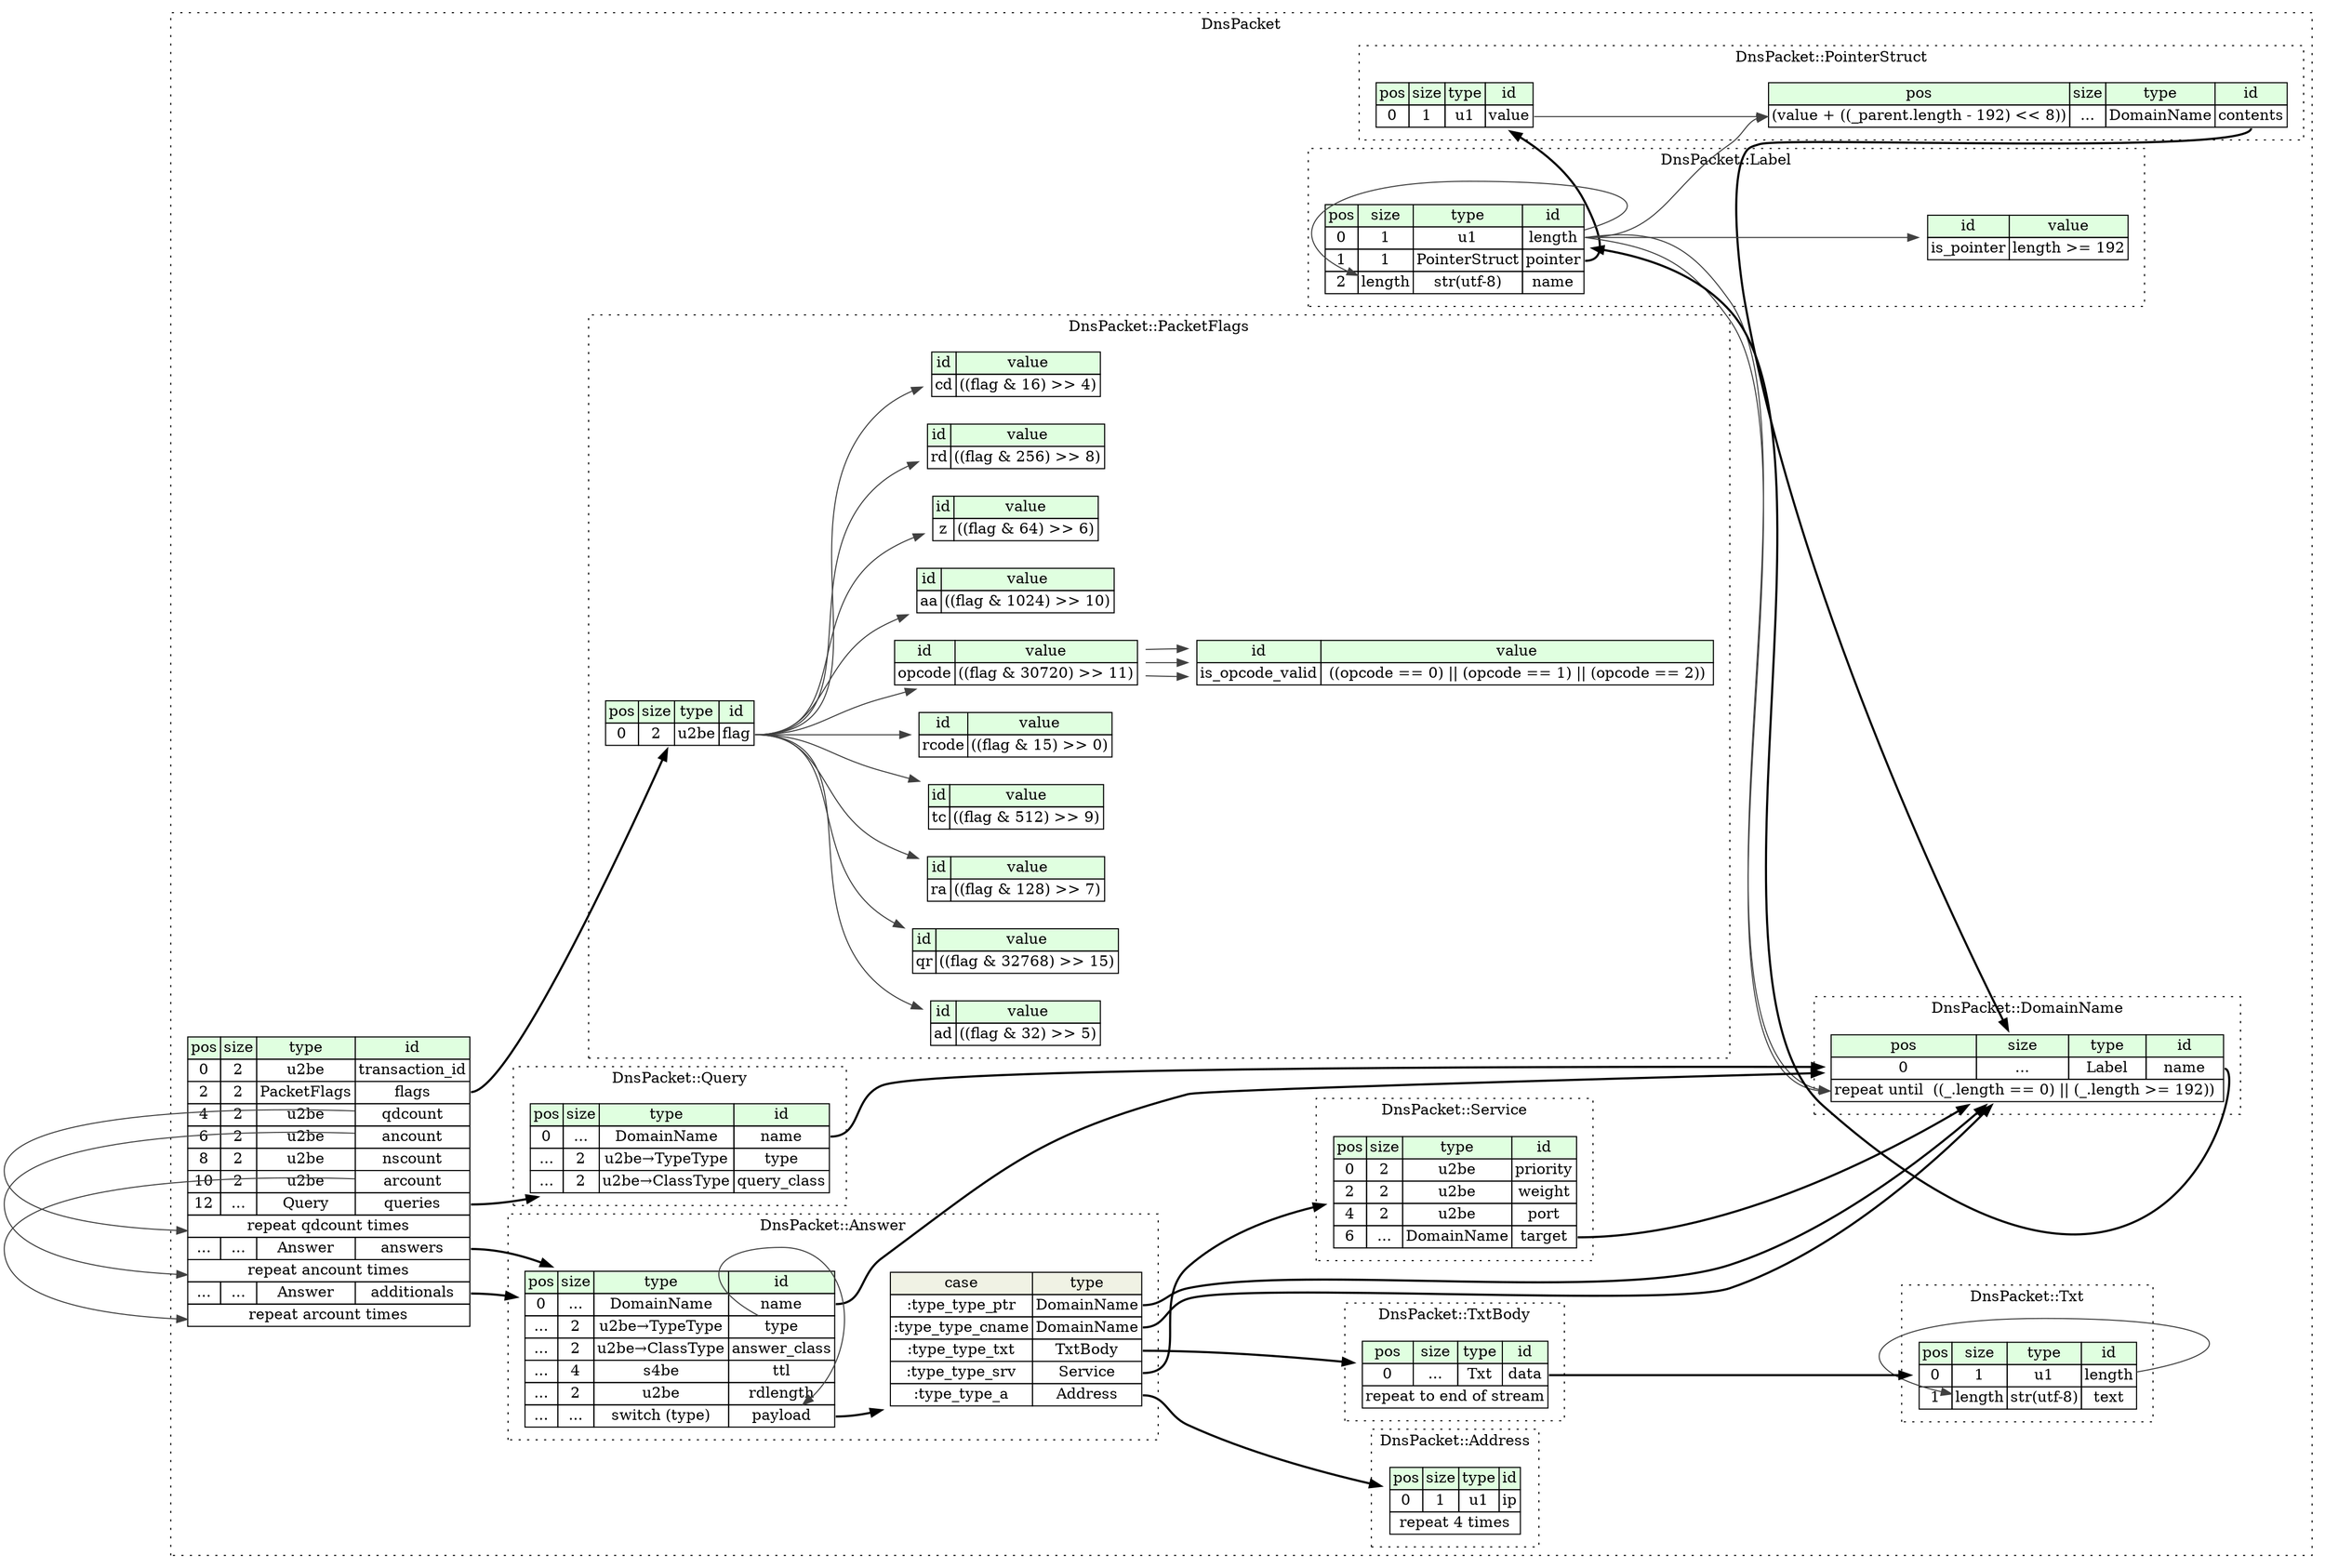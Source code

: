 digraph {
	rankdir=LR;
	node [shape=plaintext];
	subgraph cluster__dns_packet {
		label="DnsPacket";
		graph[style=dotted];

		dns_packet__seq [label=<<TABLE BORDER="0" CELLBORDER="1" CELLSPACING="0">
			<TR><TD BGCOLOR="#E0FFE0">pos</TD><TD BGCOLOR="#E0FFE0">size</TD><TD BGCOLOR="#E0FFE0">type</TD><TD BGCOLOR="#E0FFE0">id</TD></TR>
			<TR><TD PORT="transaction_id_pos">0</TD><TD PORT="transaction_id_size">2</TD><TD>u2be</TD><TD PORT="transaction_id_type">transaction_id</TD></TR>
			<TR><TD PORT="flags_pos">2</TD><TD PORT="flags_size">2</TD><TD>PacketFlags</TD><TD PORT="flags_type">flags</TD></TR>
			<TR><TD PORT="qdcount_pos">4</TD><TD PORT="qdcount_size">2</TD><TD>u2be</TD><TD PORT="qdcount_type">qdcount</TD></TR>
			<TR><TD PORT="ancount_pos">6</TD><TD PORT="ancount_size">2</TD><TD>u2be</TD><TD PORT="ancount_type">ancount</TD></TR>
			<TR><TD PORT="nscount_pos">8</TD><TD PORT="nscount_size">2</TD><TD>u2be</TD><TD PORT="nscount_type">nscount</TD></TR>
			<TR><TD PORT="arcount_pos">10</TD><TD PORT="arcount_size">2</TD><TD>u2be</TD><TD PORT="arcount_type">arcount</TD></TR>
			<TR><TD PORT="queries_pos">12</TD><TD PORT="queries_size">...</TD><TD>Query</TD><TD PORT="queries_type">queries</TD></TR>
			<TR><TD COLSPAN="4" PORT="queries__repeat">repeat qdcount times</TD></TR>
			<TR><TD PORT="answers_pos">...</TD><TD PORT="answers_size">...</TD><TD>Answer</TD><TD PORT="answers_type">answers</TD></TR>
			<TR><TD COLSPAN="4" PORT="answers__repeat">repeat ancount times</TD></TR>
			<TR><TD PORT="additionals_pos">...</TD><TD PORT="additionals_size">...</TD><TD>Answer</TD><TD PORT="additionals_type">additionals</TD></TR>
			<TR><TD COLSPAN="4" PORT="additionals__repeat">repeat arcount times</TD></TR>
		</TABLE>>];
		subgraph cluster__pointer_struct {
			label="DnsPacket::PointerStruct";
			graph[style=dotted];

			pointer_struct__seq [label=<<TABLE BORDER="0" CELLBORDER="1" CELLSPACING="0">
				<TR><TD BGCOLOR="#E0FFE0">pos</TD><TD BGCOLOR="#E0FFE0">size</TD><TD BGCOLOR="#E0FFE0">type</TD><TD BGCOLOR="#E0FFE0">id</TD></TR>
				<TR><TD PORT="value_pos">0</TD><TD PORT="value_size">1</TD><TD>u1</TD><TD PORT="value_type">value</TD></TR>
			</TABLE>>];
			pointer_struct__inst__contents [label=<<TABLE BORDER="0" CELLBORDER="1" CELLSPACING="0">
				<TR><TD BGCOLOR="#E0FFE0">pos</TD><TD BGCOLOR="#E0FFE0">size</TD><TD BGCOLOR="#E0FFE0">type</TD><TD BGCOLOR="#E0FFE0">id</TD></TR>
				<TR><TD PORT="contents_pos">(value + ((_parent.length - 192) &lt;&lt; 8))</TD><TD PORT="contents_size">...</TD><TD>DomainName</TD><TD PORT="contents_type">contents</TD></TR>
			</TABLE>>];
		}
		subgraph cluster__label {
			label="DnsPacket::Label";
			graph[style=dotted];

			label__seq [label=<<TABLE BORDER="0" CELLBORDER="1" CELLSPACING="0">
				<TR><TD BGCOLOR="#E0FFE0">pos</TD><TD BGCOLOR="#E0FFE0">size</TD><TD BGCOLOR="#E0FFE0">type</TD><TD BGCOLOR="#E0FFE0">id</TD></TR>
				<TR><TD PORT="length_pos">0</TD><TD PORT="length_size">1</TD><TD>u1</TD><TD PORT="length_type">length</TD></TR>
				<TR><TD PORT="pointer_pos">1</TD><TD PORT="pointer_size">1</TD><TD>PointerStruct</TD><TD PORT="pointer_type">pointer</TD></TR>
				<TR><TD PORT="name_pos">2</TD><TD PORT="name_size">length</TD><TD>str(utf-8)</TD><TD PORT="name_type">name</TD></TR>
			</TABLE>>];
			label__inst__is_pointer [label=<<TABLE BORDER="0" CELLBORDER="1" CELLSPACING="0">
				<TR><TD BGCOLOR="#E0FFE0">id</TD><TD BGCOLOR="#E0FFE0">value</TD></TR>
				<TR><TD>is_pointer</TD><TD>length &gt;= 192</TD></TR>
			</TABLE>>];
		}
		subgraph cluster__query {
			label="DnsPacket::Query";
			graph[style=dotted];

			query__seq [label=<<TABLE BORDER="0" CELLBORDER="1" CELLSPACING="0">
				<TR><TD BGCOLOR="#E0FFE0">pos</TD><TD BGCOLOR="#E0FFE0">size</TD><TD BGCOLOR="#E0FFE0">type</TD><TD BGCOLOR="#E0FFE0">id</TD></TR>
				<TR><TD PORT="name_pos">0</TD><TD PORT="name_size">...</TD><TD>DomainName</TD><TD PORT="name_type">name</TD></TR>
				<TR><TD PORT="type_pos">...</TD><TD PORT="type_size">2</TD><TD>u2be→TypeType</TD><TD PORT="type_type">type</TD></TR>
				<TR><TD PORT="query_class_pos">...</TD><TD PORT="query_class_size">2</TD><TD>u2be→ClassType</TD><TD PORT="query_class_type">query_class</TD></TR>
			</TABLE>>];
		}
		subgraph cluster__domain_name {
			label="DnsPacket::DomainName";
			graph[style=dotted];

			domain_name__seq [label=<<TABLE BORDER="0" CELLBORDER="1" CELLSPACING="0">
				<TR><TD BGCOLOR="#E0FFE0">pos</TD><TD BGCOLOR="#E0FFE0">size</TD><TD BGCOLOR="#E0FFE0">type</TD><TD BGCOLOR="#E0FFE0">id</TD></TR>
				<TR><TD PORT="name_pos">0</TD><TD PORT="name_size">...</TD><TD>Label</TD><TD PORT="name_type">name</TD></TR>
				<TR><TD COLSPAN="4" PORT="name__repeat">repeat until  ((_.length == 0) || (_.length &gt;= 192)) </TD></TR>
			</TABLE>>];
		}
		subgraph cluster__service {
			label="DnsPacket::Service";
			graph[style=dotted];

			service__seq [label=<<TABLE BORDER="0" CELLBORDER="1" CELLSPACING="0">
				<TR><TD BGCOLOR="#E0FFE0">pos</TD><TD BGCOLOR="#E0FFE0">size</TD><TD BGCOLOR="#E0FFE0">type</TD><TD BGCOLOR="#E0FFE0">id</TD></TR>
				<TR><TD PORT="priority_pos">0</TD><TD PORT="priority_size">2</TD><TD>u2be</TD><TD PORT="priority_type">priority</TD></TR>
				<TR><TD PORT="weight_pos">2</TD><TD PORT="weight_size">2</TD><TD>u2be</TD><TD PORT="weight_type">weight</TD></TR>
				<TR><TD PORT="port_pos">4</TD><TD PORT="port_size">2</TD><TD>u2be</TD><TD PORT="port_type">port</TD></TR>
				<TR><TD PORT="target_pos">6</TD><TD PORT="target_size">...</TD><TD>DomainName</TD><TD PORT="target_type">target</TD></TR>
			</TABLE>>];
		}
		subgraph cluster__txt {
			label="DnsPacket::Txt";
			graph[style=dotted];

			txt__seq [label=<<TABLE BORDER="0" CELLBORDER="1" CELLSPACING="0">
				<TR><TD BGCOLOR="#E0FFE0">pos</TD><TD BGCOLOR="#E0FFE0">size</TD><TD BGCOLOR="#E0FFE0">type</TD><TD BGCOLOR="#E0FFE0">id</TD></TR>
				<TR><TD PORT="length_pos">0</TD><TD PORT="length_size">1</TD><TD>u1</TD><TD PORT="length_type">length</TD></TR>
				<TR><TD PORT="text_pos">1</TD><TD PORT="text_size">length</TD><TD>str(utf-8)</TD><TD PORT="text_type">text</TD></TR>
			</TABLE>>];
		}
		subgraph cluster__txt_body {
			label="DnsPacket::TxtBody";
			graph[style=dotted];

			txt_body__seq [label=<<TABLE BORDER="0" CELLBORDER="1" CELLSPACING="0">
				<TR><TD BGCOLOR="#E0FFE0">pos</TD><TD BGCOLOR="#E0FFE0">size</TD><TD BGCOLOR="#E0FFE0">type</TD><TD BGCOLOR="#E0FFE0">id</TD></TR>
				<TR><TD PORT="data_pos">0</TD><TD PORT="data_size">...</TD><TD>Txt</TD><TD PORT="data_type">data</TD></TR>
				<TR><TD COLSPAN="4" PORT="data__repeat">repeat to end of stream</TD></TR>
			</TABLE>>];
		}
		subgraph cluster__address {
			label="DnsPacket::Address";
			graph[style=dotted];

			address__seq [label=<<TABLE BORDER="0" CELLBORDER="1" CELLSPACING="0">
				<TR><TD BGCOLOR="#E0FFE0">pos</TD><TD BGCOLOR="#E0FFE0">size</TD><TD BGCOLOR="#E0FFE0">type</TD><TD BGCOLOR="#E0FFE0">id</TD></TR>
				<TR><TD PORT="ip_pos">0</TD><TD PORT="ip_size">1</TD><TD>u1</TD><TD PORT="ip_type">ip</TD></TR>
				<TR><TD COLSPAN="4" PORT="ip__repeat">repeat 4 times</TD></TR>
			</TABLE>>];
		}
		subgraph cluster__answer {
			label="DnsPacket::Answer";
			graph[style=dotted];

			answer__seq [label=<<TABLE BORDER="0" CELLBORDER="1" CELLSPACING="0">
				<TR><TD BGCOLOR="#E0FFE0">pos</TD><TD BGCOLOR="#E0FFE0">size</TD><TD BGCOLOR="#E0FFE0">type</TD><TD BGCOLOR="#E0FFE0">id</TD></TR>
				<TR><TD PORT="name_pos">0</TD><TD PORT="name_size">...</TD><TD>DomainName</TD><TD PORT="name_type">name</TD></TR>
				<TR><TD PORT="type_pos">...</TD><TD PORT="type_size">2</TD><TD>u2be→TypeType</TD><TD PORT="type_type">type</TD></TR>
				<TR><TD PORT="answer_class_pos">...</TD><TD PORT="answer_class_size">2</TD><TD>u2be→ClassType</TD><TD PORT="answer_class_type">answer_class</TD></TR>
				<TR><TD PORT="ttl_pos">...</TD><TD PORT="ttl_size">4</TD><TD>s4be</TD><TD PORT="ttl_type">ttl</TD></TR>
				<TR><TD PORT="rdlength_pos">...</TD><TD PORT="rdlength_size">2</TD><TD>u2be</TD><TD PORT="rdlength_type">rdlength</TD></TR>
				<TR><TD PORT="payload_pos">...</TD><TD PORT="payload_size">...</TD><TD>switch (type)</TD><TD PORT="payload_type">payload</TD></TR>
			</TABLE>>];
answer__seq_payload_switch [label=<<TABLE BORDER="0" CELLBORDER="1" CELLSPACING="0">
	<TR><TD BGCOLOR="#F0F2E4">case</TD><TD BGCOLOR="#F0F2E4">type</TD></TR>
	<TR><TD>:type_type_ptr</TD><TD PORT="case0">DomainName</TD></TR>
	<TR><TD>:type_type_cname</TD><TD PORT="case1">DomainName</TD></TR>
	<TR><TD>:type_type_txt</TD><TD PORT="case2">TxtBody</TD></TR>
	<TR><TD>:type_type_srv</TD><TD PORT="case3">Service</TD></TR>
	<TR><TD>:type_type_a</TD><TD PORT="case4">Address</TD></TR>
</TABLE>>];
		}
		subgraph cluster__packet_flags {
			label="DnsPacket::PacketFlags";
			graph[style=dotted];

			packet_flags__seq [label=<<TABLE BORDER="0" CELLBORDER="1" CELLSPACING="0">
				<TR><TD BGCOLOR="#E0FFE0">pos</TD><TD BGCOLOR="#E0FFE0">size</TD><TD BGCOLOR="#E0FFE0">type</TD><TD BGCOLOR="#E0FFE0">id</TD></TR>
				<TR><TD PORT="flag_pos">0</TD><TD PORT="flag_size">2</TD><TD>u2be</TD><TD PORT="flag_type">flag</TD></TR>
			</TABLE>>];
			packet_flags__inst__qr [label=<<TABLE BORDER="0" CELLBORDER="1" CELLSPACING="0">
				<TR><TD BGCOLOR="#E0FFE0">id</TD><TD BGCOLOR="#E0FFE0">value</TD></TR>
				<TR><TD>qr</TD><TD>((flag &amp; 32768) &gt;&gt; 15)</TD></TR>
			</TABLE>>];
			packet_flags__inst__ra [label=<<TABLE BORDER="0" CELLBORDER="1" CELLSPACING="0">
				<TR><TD BGCOLOR="#E0FFE0">id</TD><TD BGCOLOR="#E0FFE0">value</TD></TR>
				<TR><TD>ra</TD><TD>((flag &amp; 128) &gt;&gt; 7)</TD></TR>
			</TABLE>>];
			packet_flags__inst__tc [label=<<TABLE BORDER="0" CELLBORDER="1" CELLSPACING="0">
				<TR><TD BGCOLOR="#E0FFE0">id</TD><TD BGCOLOR="#E0FFE0">value</TD></TR>
				<TR><TD>tc</TD><TD>((flag &amp; 512) &gt;&gt; 9)</TD></TR>
			</TABLE>>];
			packet_flags__inst__is_opcode_valid [label=<<TABLE BORDER="0" CELLBORDER="1" CELLSPACING="0">
				<TR><TD BGCOLOR="#E0FFE0">id</TD><TD BGCOLOR="#E0FFE0">value</TD></TR>
				<TR><TD>is_opcode_valid</TD><TD> ((opcode == 0) || (opcode == 1) || (opcode == 2)) </TD></TR>
			</TABLE>>];
			packet_flags__inst__rcode [label=<<TABLE BORDER="0" CELLBORDER="1" CELLSPACING="0">
				<TR><TD BGCOLOR="#E0FFE0">id</TD><TD BGCOLOR="#E0FFE0">value</TD></TR>
				<TR><TD>rcode</TD><TD>((flag &amp; 15) &gt;&gt; 0)</TD></TR>
			</TABLE>>];
			packet_flags__inst__opcode [label=<<TABLE BORDER="0" CELLBORDER="1" CELLSPACING="0">
				<TR><TD BGCOLOR="#E0FFE0">id</TD><TD BGCOLOR="#E0FFE0">value</TD></TR>
				<TR><TD>opcode</TD><TD>((flag &amp; 30720) &gt;&gt; 11)</TD></TR>
			</TABLE>>];
			packet_flags__inst__aa [label=<<TABLE BORDER="0" CELLBORDER="1" CELLSPACING="0">
				<TR><TD BGCOLOR="#E0FFE0">id</TD><TD BGCOLOR="#E0FFE0">value</TD></TR>
				<TR><TD>aa</TD><TD>((flag &amp; 1024) &gt;&gt; 10)</TD></TR>
			</TABLE>>];
			packet_flags__inst__z [label=<<TABLE BORDER="0" CELLBORDER="1" CELLSPACING="0">
				<TR><TD BGCOLOR="#E0FFE0">id</TD><TD BGCOLOR="#E0FFE0">value</TD></TR>
				<TR><TD>z</TD><TD>((flag &amp; 64) &gt;&gt; 6)</TD></TR>
			</TABLE>>];
			packet_flags__inst__rd [label=<<TABLE BORDER="0" CELLBORDER="1" CELLSPACING="0">
				<TR><TD BGCOLOR="#E0FFE0">id</TD><TD BGCOLOR="#E0FFE0">value</TD></TR>
				<TR><TD>rd</TD><TD>((flag &amp; 256) &gt;&gt; 8)</TD></TR>
			</TABLE>>];
			packet_flags__inst__cd [label=<<TABLE BORDER="0" CELLBORDER="1" CELLSPACING="0">
				<TR><TD BGCOLOR="#E0FFE0">id</TD><TD BGCOLOR="#E0FFE0">value</TD></TR>
				<TR><TD>cd</TD><TD>((flag &amp; 16) &gt;&gt; 4)</TD></TR>
			</TABLE>>];
			packet_flags__inst__ad [label=<<TABLE BORDER="0" CELLBORDER="1" CELLSPACING="0">
				<TR><TD BGCOLOR="#E0FFE0">id</TD><TD BGCOLOR="#E0FFE0">value</TD></TR>
				<TR><TD>ad</TD><TD>((flag &amp; 32) &gt;&gt; 5)</TD></TR>
			</TABLE>>];
		}
	}
	dns_packet__seq:flags_type -> packet_flags__seq [style=bold];
	dns_packet__seq:queries_type -> query__seq [style=bold];
	dns_packet__seq:qdcount_type -> dns_packet__seq:queries__repeat [color="#404040"];
	dns_packet__seq:answers_type -> answer__seq [style=bold];
	dns_packet__seq:ancount_type -> dns_packet__seq:answers__repeat [color="#404040"];
	dns_packet__seq:additionals_type -> answer__seq [style=bold];
	dns_packet__seq:arcount_type -> dns_packet__seq:additionals__repeat [color="#404040"];
	pointer_struct__seq:value_type -> pointer_struct__inst__contents:contents_pos [color="#404040"];
	label__seq:length_type -> pointer_struct__inst__contents:contents_pos [color="#404040"];
	pointer_struct__inst__contents:contents_type -> domain_name__seq [style=bold];
	label__seq:pointer_type -> pointer_struct__seq [style=bold];
	label__seq:length_type -> label__seq:name_size [color="#404040"];
	label__seq:length_type -> label__inst__is_pointer [color="#404040"];
	query__seq:name_type -> domain_name__seq [style=bold];
	domain_name__seq:name_type -> label__seq [style=bold];
	label__seq:length_type -> domain_name__seq:name__repeat [color="#404040"];
	label__seq:length_type -> domain_name__seq:name__repeat [color="#404040"];
	service__seq:target_type -> domain_name__seq [style=bold];
	txt__seq:length_type -> txt__seq:text_size [color="#404040"];
	txt_body__seq:data_type -> txt__seq [style=bold];
	answer__seq:name_type -> domain_name__seq [style=bold];
	answer__seq:payload_type -> answer__seq_payload_switch [style=bold];
	answer__seq_payload_switch:case0 -> domain_name__seq [style=bold];
	answer__seq_payload_switch:case1 -> domain_name__seq [style=bold];
	answer__seq_payload_switch:case2 -> txt_body__seq [style=bold];
	answer__seq_payload_switch:case3 -> service__seq [style=bold];
	answer__seq_payload_switch:case4 -> address__seq [style=bold];
	answer__seq:type_type -> answer__seq:payload_type [color="#404040"];
	packet_flags__seq:flag_type -> packet_flags__inst__qr [color="#404040"];
	packet_flags__seq:flag_type -> packet_flags__inst__ra [color="#404040"];
	packet_flags__seq:flag_type -> packet_flags__inst__tc [color="#404040"];
	packet_flags__inst__opcode:opcode_type -> packet_flags__inst__is_opcode_valid [color="#404040"];
	packet_flags__inst__opcode:opcode_type -> packet_flags__inst__is_opcode_valid [color="#404040"];
	packet_flags__inst__opcode:opcode_type -> packet_flags__inst__is_opcode_valid [color="#404040"];
	packet_flags__seq:flag_type -> packet_flags__inst__rcode [color="#404040"];
	packet_flags__seq:flag_type -> packet_flags__inst__opcode [color="#404040"];
	packet_flags__seq:flag_type -> packet_flags__inst__aa [color="#404040"];
	packet_flags__seq:flag_type -> packet_flags__inst__z [color="#404040"];
	packet_flags__seq:flag_type -> packet_flags__inst__rd [color="#404040"];
	packet_flags__seq:flag_type -> packet_flags__inst__cd [color="#404040"];
	packet_flags__seq:flag_type -> packet_flags__inst__ad [color="#404040"];
}
